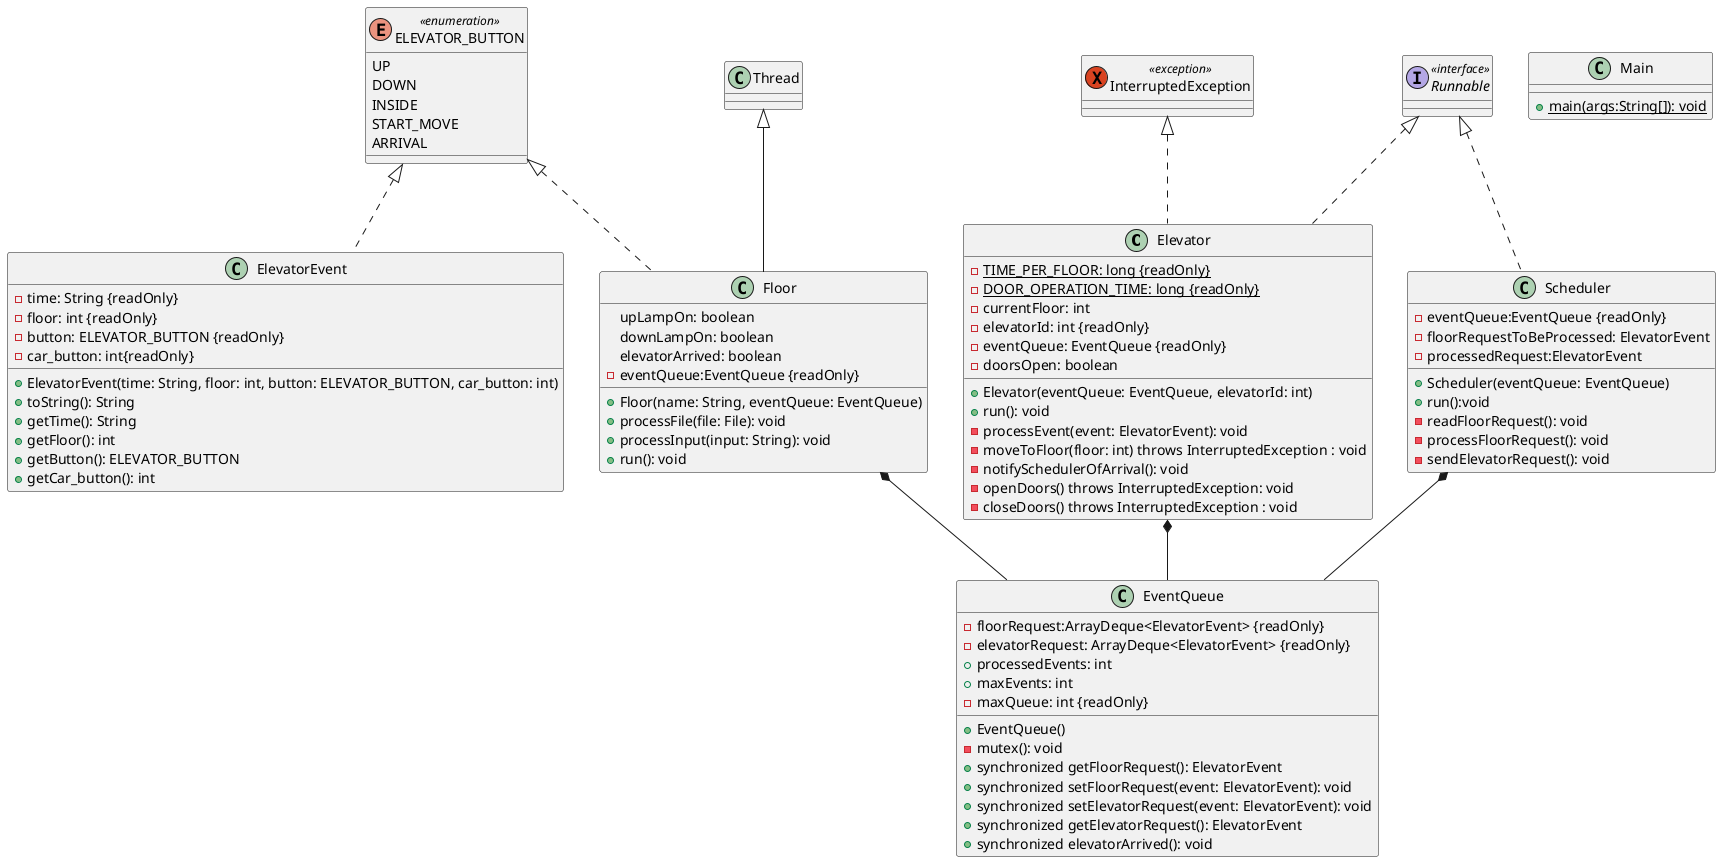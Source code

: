 @startuml
'https://plantuml.com/class-diagram

class Elevator
class ElevatorEvent
class EventQueue
class Floor
class Main
class Scheduler
enum ELEVATOR_BUTTON <<enumeration>>
exception InterruptedException <<exception>>
interface Runnable <<interface>>

Scheduler *-- EventQueue
Elevator *-- EventQueue
Floor *-- EventQueue

InterruptedException <|.. Elevator

ELEVATOR_BUTTON <|.. ElevatorEvent
ELEVATOR_BUTTON <|.. Floor

class Elevator implements Runnable {
-{static} TIME_PER_FLOOR: long {readOnly}
-{static} DOOR_OPERATION_TIME: long {readOnly}
-currentFloor: int
-elevatorId: int {readOnly}
-eventQueue: EventQueue {readOnly}
-doorsOpen: boolean

+Elevator(eventQueue: EventQueue, elevatorId: int)
+run(): void
-processEvent(event: ElevatorEvent): void
-moveToFloor(floor: int) throws InterruptedException : void
-notifySchedulerOfArrival(): void
-openDoors() throws InterruptedException: void
-closeDoors() throws InterruptedException : void
}

enum ELEVATOR_BUTTON {
UP
DOWN
INSIDE
START_MOVE
ARRIVAL
}

class ElevatorEvent{
-time: String {readOnly}
-floor: int {readOnly}
-button: ELEVATOR_BUTTON {readOnly}
-car_button: int{readOnly}

+ElevatorEvent(time: String, floor: int, button: ELEVATOR_BUTTON, car_button: int)
+toString(): String
+getTime(): String
+getFloor(): int
+getButton(): ELEVATOR_BUTTON
+getCar_button(): int
}

class EventQueue{
-floorRequest:ArrayDeque<ElevatorEvent> {readOnly}
-elevatorRequest: ArrayDeque<ElevatorEvent> {readOnly}
+processedEvents: int
+maxEvents: int
-maxQueue: int {readOnly}

+EventQueue()
-mutex(): void
+synchronized getFloorRequest(): ElevatorEvent
+synchronized setFloorRequest(event: ElevatorEvent): void
+synchronized setElevatorRequest(event: ElevatorEvent): void
+synchronized getElevatorRequest(): ElevatorEvent
+synchronized elevatorArrived(): void
}

class Floor extends Thread{
upLampOn: boolean
downLampOn: boolean
elevatorArrived: boolean
-eventQueue:EventQueue {readOnly}

+Floor(name: String, eventQueue: EventQueue)
+processFile(file: File): void
+processInput(input: String): void
+run(): void
}

class Main{
+{Static} main(args:String[]): void
}

class Scheduler implements Runnable{
-eventQueue:EventQueue {readOnly}
-floorRequestToBeProcessed: ElevatorEvent
-processedRequest:ElevatorEvent

+Scheduler(eventQueue: EventQueue)
+run():void
-readFloorRequest(): void
-processFloorRequest(): void
-sendElevatorRequest(): void

}

@enduml